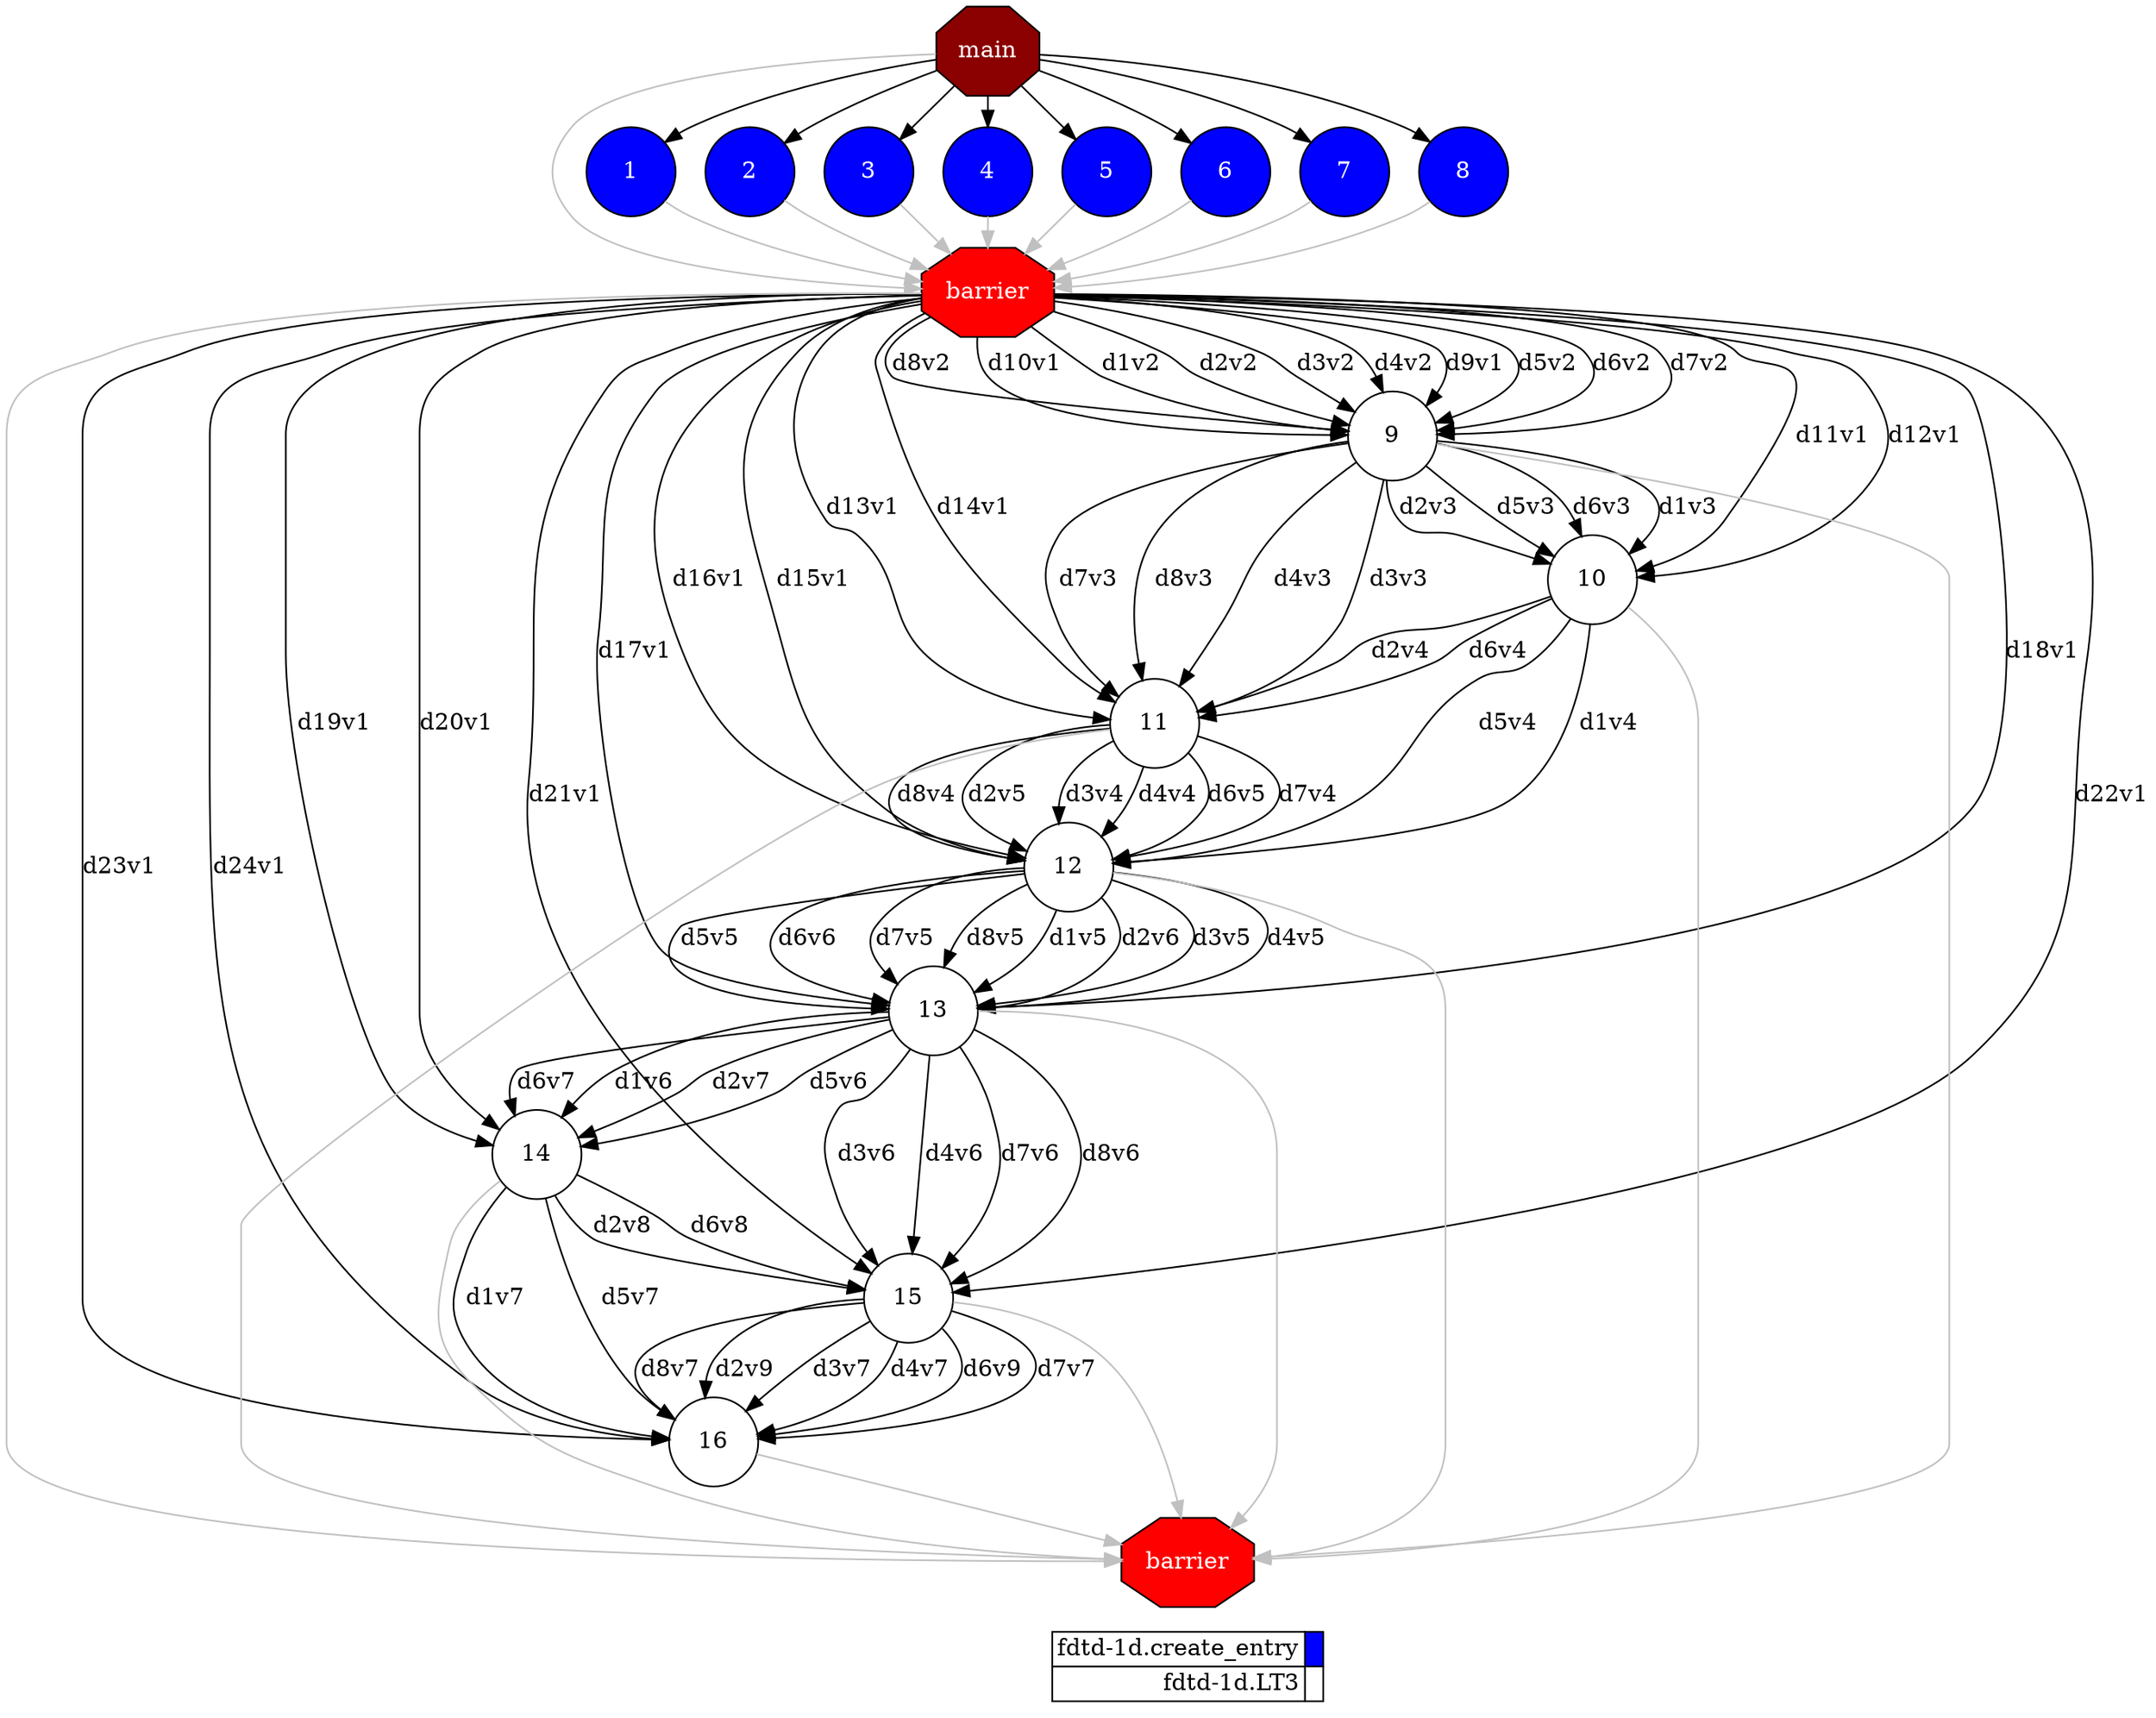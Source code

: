digraph {
  rankdir=TB;
  labeljust="l";
  compound= true;
  subgraph dependence_graph {
    ranksep=0.20;
    node[height=0.75];

Synchro0[label="main", shape=octagon, style=filled fillcolor="#8B0000" fontcolor="#FFFFFF"];
1[shape=circle, style=filled fillcolor="#0000ff" fontcolor="#ffffff"];
Synchro0 -> 1;
2[shape=circle, style=filled fillcolor="#0000ff" fontcolor="#ffffff"];
Synchro0 -> 2;
3[shape=circle, style=filled fillcolor="#0000ff" fontcolor="#ffffff"];
Synchro0 -> 3;
4[shape=circle, style=filled fillcolor="#0000ff" fontcolor="#ffffff"];
Synchro0 -> 4;
5[shape=circle, style=filled fillcolor="#0000ff" fontcolor="#ffffff"];
Synchro0 -> 5;
6[shape=circle, style=filled fillcolor="#0000ff" fontcolor="#ffffff"];
Synchro0 -> 6;
7[shape=circle, style=filled fillcolor="#0000ff" fontcolor="#ffffff"];
Synchro0 -> 7;
8[shape=circle, style=filled fillcolor="#0000ff" fontcolor="#ffffff"];
Synchro0 -> 8;
Synchro1[label="barrier", shape=octagon, style=filled fillcolor="#ff0000" fontcolor="#FFFFFF"];
Synchro0 -> Synchro1 [color=grey];
4 -> Synchro1 [color=grey];
6 -> Synchro1 [color=grey];
7 -> Synchro1 [color=grey];
1 -> Synchro1 [color=grey];
3 -> Synchro1 [color=grey];
5 -> Synchro1 [color=grey];
2 -> Synchro1 [color=grey];
8 -> Synchro1 [color=grey];
9[shape=circle, style=filled fillcolor="#ffffff" fontcolor="#000000"];
Synchro1 -> 9 [label="d1v2"];
Synchro1 -> 9 [label="d2v2"];
Synchro1 -> 9 [label="d3v2"];
Synchro1 -> 9 [label="d4v2"];
Synchro1 -> 9 [label="d9v1"];
Synchro1 -> 9 [label="d5v2"];
Synchro1 -> 9 [label="d6v2"];
Synchro1 -> 9 [label="d7v2"];
Synchro1 -> 9 [label="d8v2"];
Synchro1 -> 9 [label="d10v1"];
10[shape=circle, style=filled fillcolor="#ffffff" fontcolor="#000000"];
9 -> 10 [label="d1v3"];
9 -> 10 [label="d2v3"];
Synchro1 -> 10 [label="d11v1"];
9 -> 10 [label="d5v3"];
9 -> 10 [label="d6v3"];
Synchro1 -> 10 [label="d12v1"];
11[shape=circle, style=filled fillcolor="#ffffff" fontcolor="#000000"];
10 -> 11 [label="d2v4"];
9 -> 11 [label="d3v3"];
9 -> 11 [label="d4v3"];
Synchro1 -> 11 [label="d13v1"];
10 -> 11 [label="d6v4"];
9 -> 11 [label="d7v3"];
9 -> 11 [label="d8v3"];
Synchro1 -> 11 [label="d14v1"];
12[shape=circle, style=filled fillcolor="#ffffff" fontcolor="#000000"];
10 -> 12 [label="d1v4"];
11 -> 12 [label="d2v5"];
11 -> 12 [label="d3v4"];
11 -> 12 [label="d4v4"];
Synchro1 -> 12 [label="d15v1"];
10 -> 12 [label="d5v4"];
11 -> 12 [label="d6v5"];
11 -> 12 [label="d7v4"];
11 -> 12 [label="d8v4"];
Synchro1 -> 12 [label="d16v1"];
13[shape=circle, style=filled fillcolor="#ffffff" fontcolor="#000000"];
12 -> 13 [label="d1v5"];
12 -> 13 [label="d2v6"];
12 -> 13 [label="d3v5"];
12 -> 13 [label="d4v5"];
Synchro1 -> 13 [label="d17v1"];
12 -> 13 [label="d5v5"];
12 -> 13 [label="d6v6"];
12 -> 13 [label="d7v5"];
12 -> 13 [label="d8v5"];
Synchro1 -> 13 [label="d18v1"];
14[shape=circle, style=filled fillcolor="#ffffff" fontcolor="#000000"];
13 -> 14 [label="d1v6"];
13 -> 14 [label="d2v7"];
Synchro1 -> 14 [label="d19v1"];
13 -> 14 [label="d5v6"];
13 -> 14 [label="d6v7"];
Synchro1 -> 14 [label="d20v1"];
15[shape=circle, style=filled fillcolor="#ffffff" fontcolor="#000000"];
14 -> 15 [label="d2v8"];
13 -> 15 [label="d3v6"];
13 -> 15 [label="d4v6"];
Synchro1 -> 15 [label="d21v1"];
14 -> 15 [label="d6v8"];
13 -> 15 [label="d7v6"];
13 -> 15 [label="d8v6"];
Synchro1 -> 15 [label="d22v1"];
16[shape=circle, style=filled fillcolor="#ffffff" fontcolor="#000000"];
14 -> 16 [label="d1v7"];
15 -> 16 [label="d2v9"];
15 -> 16 [label="d3v7"];
15 -> 16 [label="d4v7"];
Synchro1 -> 16 [label="d23v1"];
14 -> 16 [label="d5v7"];
15 -> 16 [label="d6v9"];
15 -> 16 [label="d7v7"];
15 -> 16 [label="d8v7"];
Synchro1 -> 16 [label="d24v1"];
Synchro2[label="barrier", shape=octagon, style=filled fillcolor="#ff0000" fontcolor="#FFFFFF"];
Synchro1 -> Synchro2 [color=grey];
14 -> Synchro2 [color=grey];
10 -> Synchro2 [color=grey];
12 -> Synchro2 [color=grey];
13 -> Synchro2 [color=grey];
9 -> Synchro2 [color=grey];
16 -> Synchro2 [color=grey];
11 -> Synchro2 [color=grey];
15 -> Synchro2 [color=grey];  }
  subgraph legend {
    rank=sink;
    node [shape=plaintext, height=0.75];
    ranksep=0.20;
    label = "Legend";
    key [label=<
      <table border="0" cellpadding="2" cellspacing="0" cellborder="1">
<tr>
<td align="right">fdtd-1d.create_entry</td>
<td bgcolor="#0000ff">&nbsp;</td>
</tr>
<tr>
<td align="right">fdtd-1d.LT3</td>
<td bgcolor="#ffffff">&nbsp;</td>
</tr>
      </table>
    >]
  }
}
